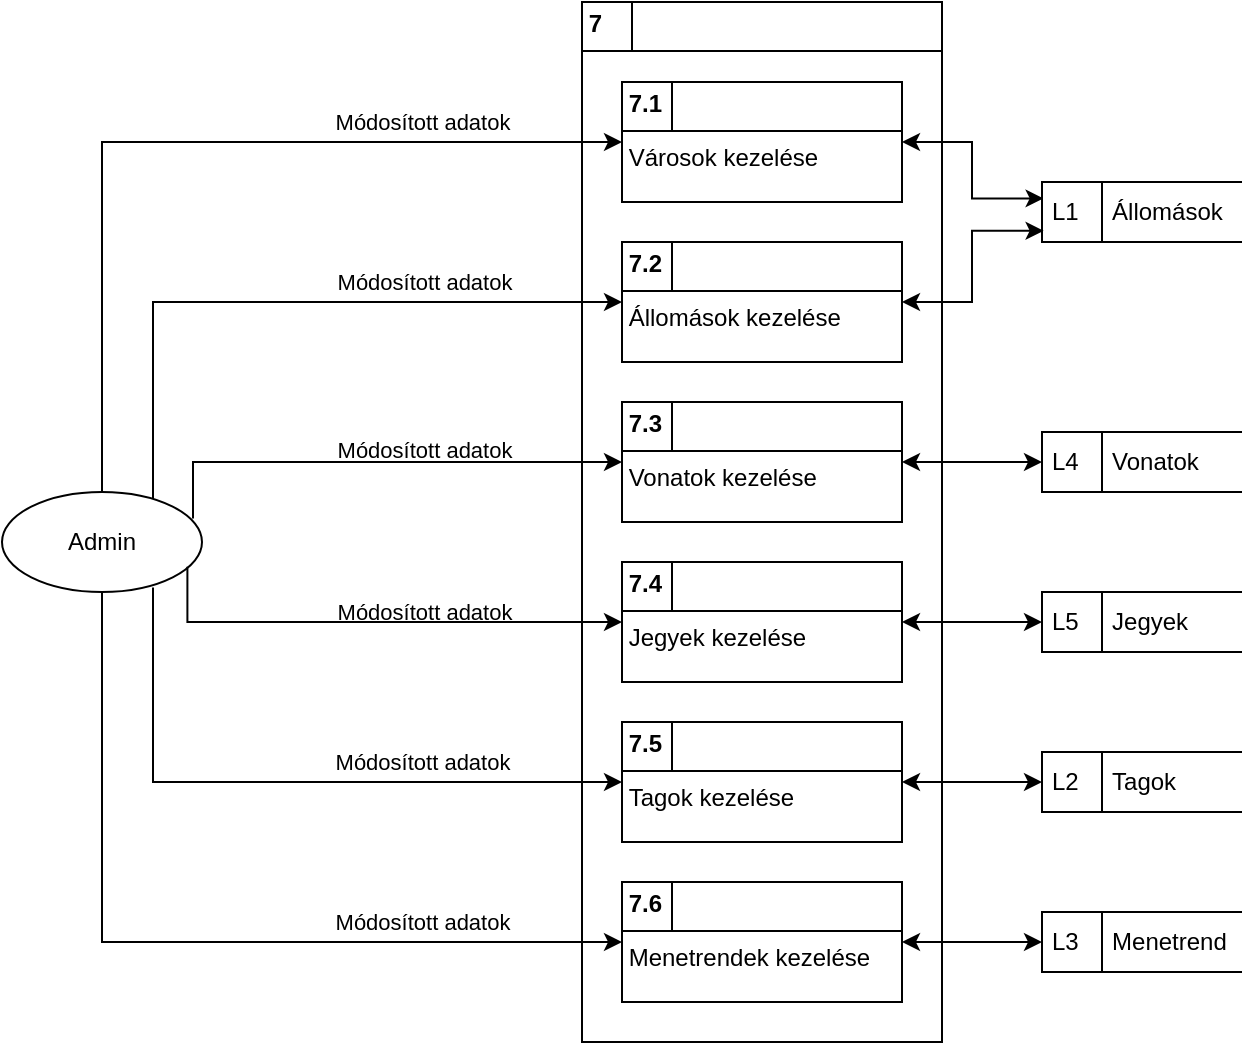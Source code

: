 <mxfile version="26.0.16">
  <diagram name="1 oldal" id="varA_XbOIuaOSZ4C0yLg">
    <mxGraphModel dx="1195" dy="627" grid="1" gridSize="10" guides="1" tooltips="1" connect="1" arrows="1" fold="1" page="1" pageScale="1" pageWidth="827" pageHeight="1169" math="0" shadow="0">
      <root>
        <mxCell id="0" />
        <mxCell id="1" parent="0" />
        <mxCell id="wZSMS45utBNistkPgbad-1" value="&lt;p style=&quot;margin: 4px 0px 0px;&quot;&gt;&lt;b&gt;&amp;nbsp;7&lt;/b&gt;&lt;/p&gt;&lt;hr size=&quot;1&quot; style=&quot;border-style:solid;&quot;&gt;&amp;nbsp;&lt;br&gt;&lt;div style=&quot;height:2px;&quot;&gt;&lt;/div&gt;" style="verticalAlign=top;align=left;overflow=fill;html=1;whiteSpace=wrap;" vertex="1" parent="1">
          <mxGeometry x="320" y="280" width="180" height="520" as="geometry" />
        </mxCell>
        <mxCell id="wZSMS45utBNistkPgbad-12" style="edgeStyle=orthogonalEdgeStyle;rounded=0;orthogonalLoop=1;jettySize=auto;html=1;exitX=1;exitY=0.5;exitDx=0;exitDy=0;entryX=0.008;entryY=0.273;entryDx=0;entryDy=0;startArrow=classic;startFill=1;entryPerimeter=0;" edge="1" parent="1" source="wZSMS45utBNistkPgbad-2" target="wZSMS45utBNistkPgbad-9">
          <mxGeometry relative="1" as="geometry" />
        </mxCell>
        <mxCell id="wZSMS45utBNistkPgbad-2" value="&lt;p style=&quot;margin: 4px 0px 0px;&quot;&gt;&lt;b&gt;&amp;nbsp;7.1&lt;/b&gt;&lt;/p&gt;&lt;hr size=&quot;1&quot; style=&quot;border-style:solid;&quot;&gt;&lt;div style=&quot;height:2px;&quot;&gt;&amp;nbsp;Városok kezelése&lt;/div&gt;" style="verticalAlign=top;align=left;overflow=fill;html=1;whiteSpace=wrap;" vertex="1" parent="1">
          <mxGeometry x="340" y="320" width="140" height="60" as="geometry" />
        </mxCell>
        <mxCell id="wZSMS45utBNistkPgbad-3" value="&lt;p style=&quot;margin: 4px 0px 0px;&quot;&gt;&lt;b&gt;&amp;nbsp;7.2&lt;/b&gt;&lt;/p&gt;&lt;hr size=&quot;1&quot; style=&quot;border-style:solid;&quot;&gt;&lt;div style=&quot;height:2px;&quot;&gt;&amp;nbsp;Állomások kezelése&lt;/div&gt;" style="verticalAlign=top;align=left;overflow=fill;html=1;whiteSpace=wrap;" vertex="1" parent="1">
          <mxGeometry x="340" y="400" width="140" height="60" as="geometry" />
        </mxCell>
        <mxCell id="wZSMS45utBNistkPgbad-16" style="edgeStyle=orthogonalEdgeStyle;rounded=0;orthogonalLoop=1;jettySize=auto;html=1;exitX=1;exitY=0.5;exitDx=0;exitDy=0;entryX=0;entryY=0.5;entryDx=0;entryDy=0;startArrow=classic;startFill=1;" edge="1" parent="1" source="wZSMS45utBNistkPgbad-4" target="wZSMS45utBNistkPgbad-10">
          <mxGeometry relative="1" as="geometry" />
        </mxCell>
        <mxCell id="wZSMS45utBNistkPgbad-4" value="&lt;p style=&quot;margin: 4px 0px 0px;&quot;&gt;&lt;b&gt;&amp;nbsp;7.3&lt;/b&gt;&lt;/p&gt;&lt;hr size=&quot;1&quot; style=&quot;border-style:solid;&quot;&gt;&lt;div style=&quot;height:2px;&quot;&gt;&amp;nbsp;Vonatok kezelése&lt;/div&gt;" style="verticalAlign=top;align=left;overflow=fill;html=1;whiteSpace=wrap;" vertex="1" parent="1">
          <mxGeometry x="340" y="480" width="140" height="60" as="geometry" />
        </mxCell>
        <mxCell id="wZSMS45utBNistkPgbad-5" value="" style="line;strokeWidth=1;direction=south;html=1;perimeter=backbonePerimeter;points=[];outlineConnect=0;" vertex="1" parent="1">
          <mxGeometry x="360" y="320" width="10" height="24" as="geometry" />
        </mxCell>
        <mxCell id="wZSMS45utBNistkPgbad-6" value="" style="line;strokeWidth=1;direction=south;html=1;perimeter=backbonePerimeter;points=[];outlineConnect=0;" vertex="1" parent="1">
          <mxGeometry x="360" y="400" width="10" height="24" as="geometry" />
        </mxCell>
        <mxCell id="wZSMS45utBNistkPgbad-7" value="" style="line;strokeWidth=1;direction=south;html=1;perimeter=backbonePerimeter;points=[];outlineConnect=0;" vertex="1" parent="1">
          <mxGeometry x="360" y="480" width="10" height="24" as="geometry" />
        </mxCell>
        <mxCell id="wZSMS45utBNistkPgbad-11" style="edgeStyle=orthogonalEdgeStyle;rounded=0;orthogonalLoop=1;jettySize=auto;html=1;exitX=0.5;exitY=0;exitDx=0;exitDy=0;entryX=0;entryY=0.5;entryDx=0;entryDy=0;" edge="1" parent="1" source="wZSMS45utBNistkPgbad-8" target="wZSMS45utBNistkPgbad-2">
          <mxGeometry relative="1" as="geometry">
            <Array as="points">
              <mxPoint x="80" y="350" />
            </Array>
          </mxGeometry>
        </mxCell>
        <mxCell id="wZSMS45utBNistkPgbad-17" value="Módosított adatok" style="edgeLabel;html=1;align=center;verticalAlign=middle;resizable=0;points=[];" vertex="1" connectable="0" parent="wZSMS45utBNistkPgbad-11">
          <mxGeometry x="0.152" y="1" relative="1" as="geometry">
            <mxPoint x="85" y="71" as="offset" />
          </mxGeometry>
        </mxCell>
        <mxCell id="wZSMS45utBNistkPgbad-13" style="edgeStyle=orthogonalEdgeStyle;rounded=0;orthogonalLoop=1;jettySize=auto;html=1;exitX=0.755;exitY=0.086;exitDx=0;exitDy=0;entryX=0;entryY=0.5;entryDx=0;entryDy=0;exitPerimeter=0;" edge="1" parent="1" source="wZSMS45utBNistkPgbad-8" target="wZSMS45utBNistkPgbad-3">
          <mxGeometry relative="1" as="geometry">
            <Array as="points">
              <mxPoint x="105" y="430" />
            </Array>
          </mxGeometry>
        </mxCell>
        <mxCell id="wZSMS45utBNistkPgbad-18" value="Módosított adatok" style="edgeLabel;html=1;align=center;verticalAlign=middle;resizable=0;points=[];" vertex="1" connectable="0" parent="wZSMS45utBNistkPgbad-13">
          <mxGeometry x="-0.231" y="2" relative="1" as="geometry">
            <mxPoint x="106" y="76" as="offset" />
          </mxGeometry>
        </mxCell>
        <mxCell id="wZSMS45utBNistkPgbad-15" style="edgeStyle=orthogonalEdgeStyle;rounded=0;orthogonalLoop=1;jettySize=auto;html=1;exitX=0.955;exitY=0.265;exitDx=0;exitDy=0;entryX=0;entryY=0.5;entryDx=0;entryDy=0;exitPerimeter=0;" edge="1" parent="1" source="wZSMS45utBNistkPgbad-8" target="wZSMS45utBNistkPgbad-4">
          <mxGeometry relative="1" as="geometry">
            <Array as="points">
              <mxPoint x="125" y="510" />
            </Array>
          </mxGeometry>
        </mxCell>
        <mxCell id="wZSMS45utBNistkPgbad-19" value="Módosított adatok" style="edgeLabel;html=1;align=center;verticalAlign=middle;resizable=0;points=[];" vertex="1" connectable="0" parent="wZSMS45utBNistkPgbad-15">
          <mxGeometry x="0.012" relative="1" as="geometry">
            <mxPoint x="20" y="75" as="offset" />
          </mxGeometry>
        </mxCell>
        <mxCell id="wZSMS45utBNistkPgbad-25" style="edgeStyle=orthogonalEdgeStyle;rounded=0;orthogonalLoop=1;jettySize=auto;html=1;exitX=0.5;exitY=1;exitDx=0;exitDy=0;entryX=0;entryY=0.5;entryDx=0;entryDy=0;" edge="1" parent="1" source="wZSMS45utBNistkPgbad-8" target="wZSMS45utBNistkPgbad-22">
          <mxGeometry relative="1" as="geometry" />
        </mxCell>
        <mxCell id="wZSMS45utBNistkPgbad-8" value="Admin" style="shape=ellipse;html=1;dashed=0;whiteSpace=wrap;perimeter=ellipsePerimeter;" vertex="1" parent="1">
          <mxGeometry x="30" y="525" width="100" height="50" as="geometry" />
        </mxCell>
        <mxCell id="wZSMS45utBNistkPgbad-9" value="L1&amp;nbsp; &amp;nbsp; &amp;nbsp;Állomások" style="html=1;dashed=0;whiteSpace=wrap;shape=mxgraph.dfd.dataStoreID;align=left;spacingLeft=3;points=[[0,0],[0.5,0],[1,0],[0,0.5],[1,0.5],[0,1],[0.5,1],[1,1]];" vertex="1" parent="1">
          <mxGeometry x="550.0" y="370" width="100" height="30" as="geometry" />
        </mxCell>
        <mxCell id="wZSMS45utBNistkPgbad-10" value="L4&amp;nbsp; &amp;nbsp; &amp;nbsp;Vonatok" style="html=1;dashed=0;whiteSpace=wrap;shape=mxgraph.dfd.dataStoreID;align=left;spacingLeft=3;points=[[0,0],[0.5,0],[1,0],[0,0.5],[1,0.5],[0,1],[0.5,1],[1,1]];" vertex="1" parent="1">
          <mxGeometry x="550.0" y="495" width="100" height="30" as="geometry" />
        </mxCell>
        <mxCell id="wZSMS45utBNistkPgbad-14" style="edgeStyle=orthogonalEdgeStyle;rounded=0;orthogonalLoop=1;jettySize=auto;html=1;exitX=1;exitY=0.5;exitDx=0;exitDy=0;entryX=0.008;entryY=0.813;entryDx=0;entryDy=0;entryPerimeter=0;startArrow=classic;startFill=1;" edge="1" parent="1" source="wZSMS45utBNistkPgbad-3" target="wZSMS45utBNistkPgbad-9">
          <mxGeometry relative="1" as="geometry" />
        </mxCell>
        <mxCell id="wZSMS45utBNistkPgbad-30" style="edgeStyle=orthogonalEdgeStyle;rounded=0;orthogonalLoop=1;jettySize=auto;html=1;exitX=1;exitY=0.5;exitDx=0;exitDy=0;entryX=0;entryY=0.5;entryDx=0;entryDy=0;startArrow=classic;startFill=1;" edge="1" parent="1" source="wZSMS45utBNistkPgbad-20" target="wZSMS45utBNistkPgbad-29">
          <mxGeometry relative="1" as="geometry" />
        </mxCell>
        <mxCell id="wZSMS45utBNistkPgbad-20" value="&lt;p style=&quot;margin: 4px 0px 0px;&quot;&gt;&lt;b&gt;&amp;nbsp;7.4&lt;/b&gt;&lt;/p&gt;&lt;hr size=&quot;1&quot; style=&quot;border-style:solid;&quot;&gt;&lt;div style=&quot;height:2px;&quot;&gt;&amp;nbsp;Jegyek kezelése&lt;/div&gt;" style="verticalAlign=top;align=left;overflow=fill;html=1;whiteSpace=wrap;" vertex="1" parent="1">
          <mxGeometry x="340" y="560" width="140" height="60" as="geometry" />
        </mxCell>
        <mxCell id="wZSMS45utBNistkPgbad-32" style="edgeStyle=orthogonalEdgeStyle;rounded=0;orthogonalLoop=1;jettySize=auto;html=1;exitX=1;exitY=0.5;exitDx=0;exitDy=0;entryX=0;entryY=0.5;entryDx=0;entryDy=0;startArrow=classic;startFill=1;" edge="1" parent="1" source="wZSMS45utBNistkPgbad-21" target="wZSMS45utBNistkPgbad-31">
          <mxGeometry relative="1" as="geometry" />
        </mxCell>
        <mxCell id="wZSMS45utBNistkPgbad-21" value="&lt;p style=&quot;margin: 4px 0px 0px;&quot;&gt;&lt;b&gt;&amp;nbsp;7.5&lt;/b&gt;&lt;/p&gt;&lt;hr size=&quot;1&quot; style=&quot;border-style:solid;&quot;&gt;&lt;div style=&quot;height:2px;&quot;&gt;&amp;nbsp;Tagok kezelése&lt;/div&gt;" style="verticalAlign=top;align=left;overflow=fill;html=1;whiteSpace=wrap;" vertex="1" parent="1">
          <mxGeometry x="340" y="640" width="140" height="60" as="geometry" />
        </mxCell>
        <mxCell id="wZSMS45utBNistkPgbad-22" value="&lt;p style=&quot;margin: 4px 0px 0px;&quot;&gt;&lt;b&gt;&amp;nbsp;7.6&lt;/b&gt;&lt;/p&gt;&lt;hr size=&quot;1&quot; style=&quot;border-style:solid;&quot;&gt;&lt;div style=&quot;height:2px;&quot;&gt;&amp;nbsp;Menetrendek kezelése&lt;/div&gt;" style="verticalAlign=top;align=left;overflow=fill;html=1;whiteSpace=wrap;" vertex="1" parent="1">
          <mxGeometry x="340" y="720" width="140" height="60" as="geometry" />
        </mxCell>
        <mxCell id="wZSMS45utBNistkPgbad-23" style="edgeStyle=orthogonalEdgeStyle;rounded=0;orthogonalLoop=1;jettySize=auto;html=1;exitX=0;exitY=0.5;exitDx=0;exitDy=0;entryX=0.927;entryY=0.748;entryDx=0;entryDy=0;entryPerimeter=0;startArrow=classic;startFill=1;endArrow=none;" edge="1" parent="1" source="wZSMS45utBNistkPgbad-20" target="wZSMS45utBNistkPgbad-8">
          <mxGeometry relative="1" as="geometry">
            <Array as="points">
              <mxPoint x="123" y="590" />
            </Array>
          </mxGeometry>
        </mxCell>
        <mxCell id="wZSMS45utBNistkPgbad-24" style="edgeStyle=orthogonalEdgeStyle;rounded=0;orthogonalLoop=1;jettySize=auto;html=1;exitX=0;exitY=0.5;exitDx=0;exitDy=0;entryX=0.755;entryY=0.954;entryDx=0;entryDy=0;entryPerimeter=0;startArrow=classic;startFill=1;endArrow=none;" edge="1" parent="1" source="wZSMS45utBNistkPgbad-21" target="wZSMS45utBNistkPgbad-8">
          <mxGeometry relative="1" as="geometry" />
        </mxCell>
        <mxCell id="wZSMS45utBNistkPgbad-26" value="Módosított adatok" style="edgeLabel;html=1;align=center;verticalAlign=middle;resizable=0;points=[];" vertex="1" connectable="0" parent="1">
          <mxGeometry x="240.004" y="340.004" as="geometry" />
        </mxCell>
        <mxCell id="wZSMS45utBNistkPgbad-27" value="Módosított adatok" style="edgeLabel;html=1;align=center;verticalAlign=middle;resizable=0;points=[];" vertex="1" connectable="0" parent="1">
          <mxGeometry x="240.004" y="660.004" as="geometry" />
        </mxCell>
        <mxCell id="wZSMS45utBNistkPgbad-28" value="Módosított adatok" style="edgeLabel;html=1;align=center;verticalAlign=middle;resizable=0;points=[];" vertex="1" connectable="0" parent="1">
          <mxGeometry x="240.004" y="740.004" as="geometry" />
        </mxCell>
        <mxCell id="wZSMS45utBNistkPgbad-29" value="L5&amp;nbsp; &amp;nbsp; &amp;nbsp;Jegyek" style="html=1;dashed=0;whiteSpace=wrap;shape=mxgraph.dfd.dataStoreID;align=left;spacingLeft=3;points=[[0,0],[0.5,0],[1,0],[0,0.5],[1,0.5],[0,1],[0.5,1],[1,1]];" vertex="1" parent="1">
          <mxGeometry x="550.0" y="575" width="100" height="30" as="geometry" />
        </mxCell>
        <mxCell id="wZSMS45utBNistkPgbad-31" value="L2&amp;nbsp; &amp;nbsp; &amp;nbsp;Tagok" style="html=1;dashed=0;whiteSpace=wrap;shape=mxgraph.dfd.dataStoreID;align=left;spacingLeft=3;points=[[0,0],[0.5,0],[1,0],[0,0.5],[1,0.5],[0,1],[0.5,1],[1,1]];" vertex="1" parent="1">
          <mxGeometry x="550.0" y="655" width="100" height="30" as="geometry" />
        </mxCell>
        <mxCell id="wZSMS45utBNistkPgbad-34" style="edgeStyle=orthogonalEdgeStyle;rounded=0;orthogonalLoop=1;jettySize=auto;html=1;exitX=0;exitY=0.5;exitDx=0;exitDy=0;entryX=1;entryY=0.5;entryDx=0;entryDy=0;startArrow=classic;startFill=1;" edge="1" parent="1" source="wZSMS45utBNistkPgbad-33" target="wZSMS45utBNistkPgbad-22">
          <mxGeometry relative="1" as="geometry" />
        </mxCell>
        <mxCell id="wZSMS45utBNistkPgbad-33" value="L3&amp;nbsp; &amp;nbsp; &amp;nbsp;Menetrend" style="html=1;dashed=0;whiteSpace=wrap;shape=mxgraph.dfd.dataStoreID;align=left;spacingLeft=3;points=[[0,0],[0.5,0],[1,0],[0,0.5],[1,0.5],[0,1],[0.5,1],[1,1]];" vertex="1" parent="1">
          <mxGeometry x="550.0" y="735" width="100" height="30" as="geometry" />
        </mxCell>
        <mxCell id="wZSMS45utBNistkPgbad-35" value="" style="line;strokeWidth=1;direction=south;html=1;perimeter=backbonePerimeter;points=[];outlineConnect=0;" vertex="1" parent="1">
          <mxGeometry x="360" y="560" width="10" height="24" as="geometry" />
        </mxCell>
        <mxCell id="wZSMS45utBNistkPgbad-36" value="" style="line;strokeWidth=1;direction=south;html=1;perimeter=backbonePerimeter;points=[];outlineConnect=0;" vertex="1" parent="1">
          <mxGeometry x="360" y="640" width="10" height="24" as="geometry" />
        </mxCell>
        <mxCell id="wZSMS45utBNistkPgbad-37" value="" style="line;strokeWidth=1;direction=south;html=1;perimeter=backbonePerimeter;points=[];outlineConnect=0;" vertex="1" parent="1">
          <mxGeometry x="360" y="720" width="10" height="24" as="geometry" />
        </mxCell>
        <mxCell id="wZSMS45utBNistkPgbad-38" value="" style="line;strokeWidth=1;direction=south;html=1;perimeter=backbonePerimeter;points=[];outlineConnect=0;" vertex="1" parent="1">
          <mxGeometry x="340" y="280" width="10" height="24" as="geometry" />
        </mxCell>
      </root>
    </mxGraphModel>
  </diagram>
</mxfile>
